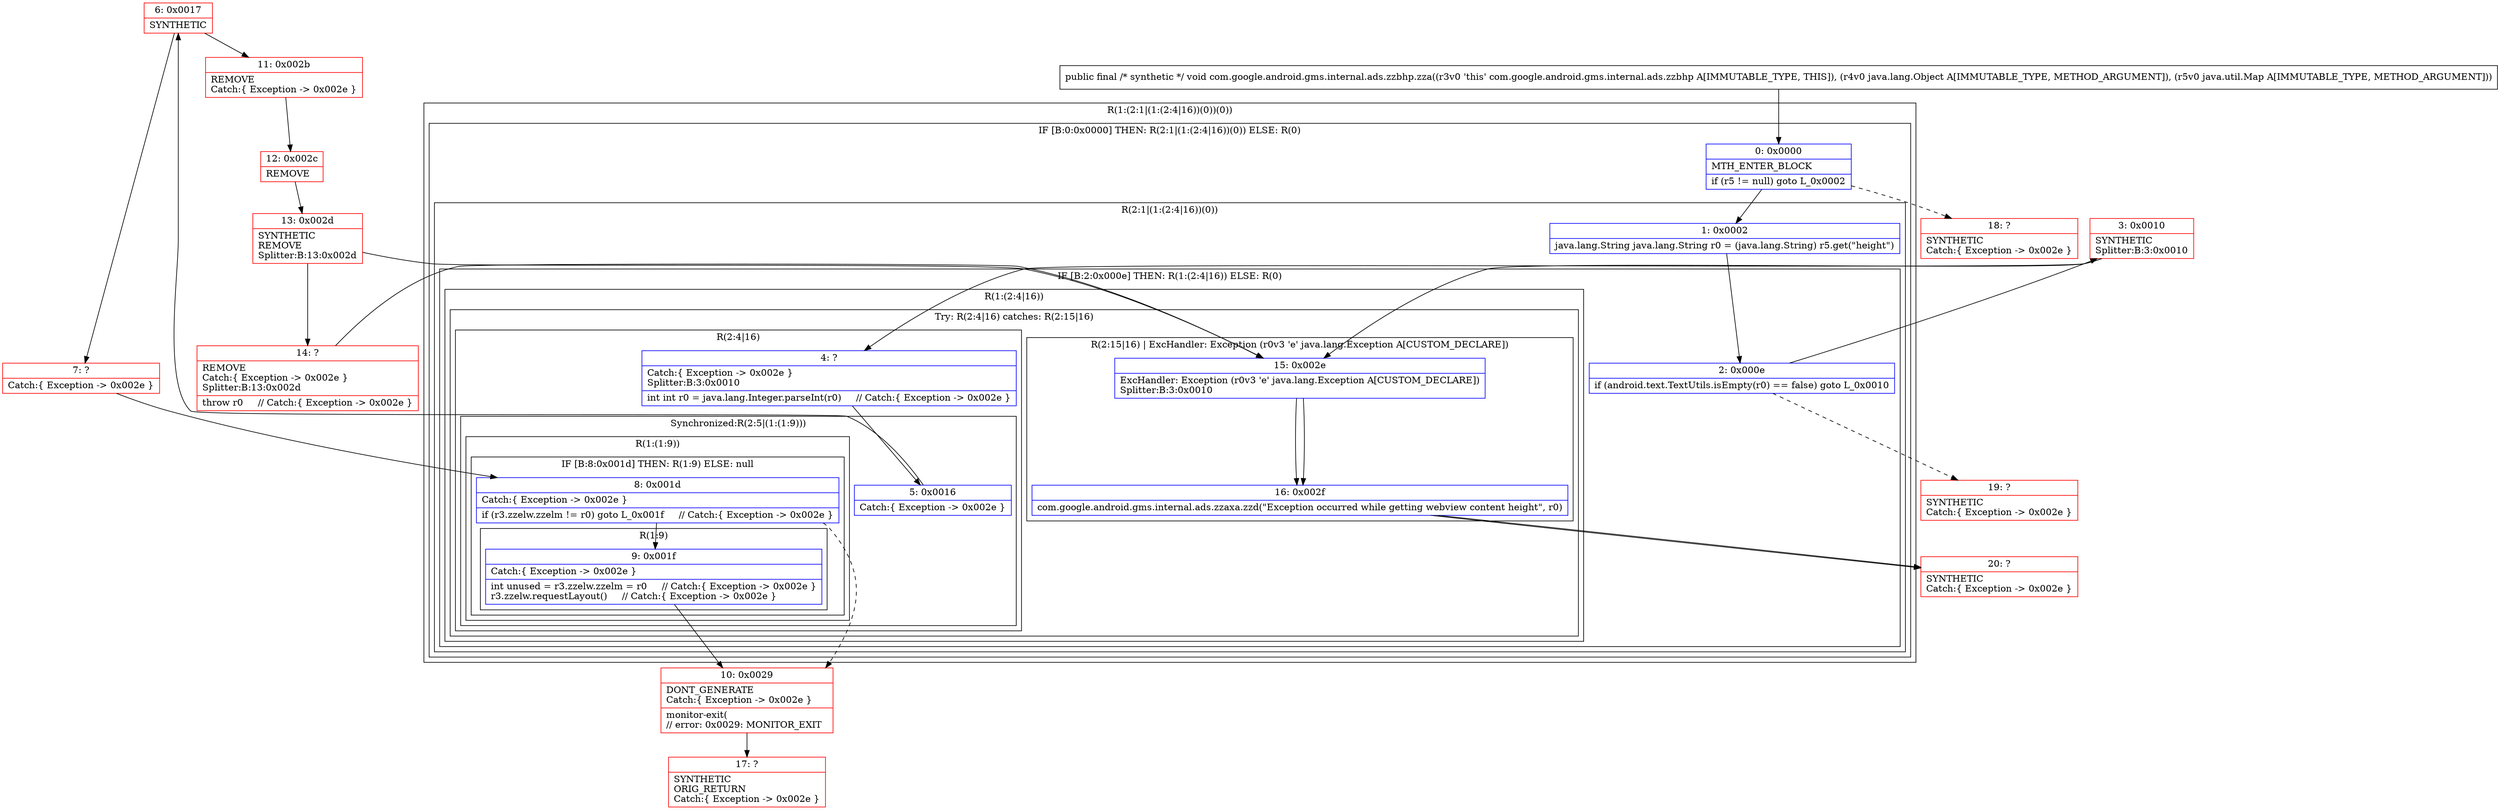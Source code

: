 digraph "CFG forcom.google.android.gms.internal.ads.zzbhp.zza(Ljava\/lang\/Object;Ljava\/util\/Map;)V" {
subgraph cluster_Region_638788128 {
label = "R(1:(2:1|(1:(2:4|16))(0))(0))";
node [shape=record,color=blue];
subgraph cluster_IfRegion_210347569 {
label = "IF [B:0:0x0000] THEN: R(2:1|(1:(2:4|16))(0)) ELSE: R(0)";
node [shape=record,color=blue];
Node_0 [shape=record,label="{0\:\ 0x0000|MTH_ENTER_BLOCK\l|if (r5 != null) goto L_0x0002\l}"];
subgraph cluster_Region_1251971278 {
label = "R(2:1|(1:(2:4|16))(0))";
node [shape=record,color=blue];
Node_1 [shape=record,label="{1\:\ 0x0002|java.lang.String java.lang.String r0 = (java.lang.String) r5.get(\"height\")\l}"];
subgraph cluster_IfRegion_435577622 {
label = "IF [B:2:0x000e] THEN: R(1:(2:4|16)) ELSE: R(0)";
node [shape=record,color=blue];
Node_2 [shape=record,label="{2\:\ 0x000e|if (android.text.TextUtils.isEmpty(r0) == false) goto L_0x0010\l}"];
subgraph cluster_Region_1871682908 {
label = "R(1:(2:4|16))";
node [shape=record,color=blue];
subgraph cluster_TryCatchRegion_128800994 {
label = "Try: R(2:4|16) catches: R(2:15|16)";
node [shape=record,color=blue];
subgraph cluster_Region_1799116737 {
label = "R(2:4|16)";
node [shape=record,color=blue];
Node_4 [shape=record,label="{4\:\ ?|Catch:\{ Exception \-\> 0x002e \}\lSplitter:B:3:0x0010\l|int int r0 = java.lang.Integer.parseInt(r0)     \/\/ Catch:\{ Exception \-\> 0x002e \}\l}"];
subgraph cluster_SynchronizedRegion_948992021 {
label = "Synchronized:R(2:5|(1:(1:9)))";
node [shape=record,color=blue];
Node_5 [shape=record,label="{5\:\ 0x0016|Catch:\{ Exception \-\> 0x002e \}\l}"];
subgraph cluster_Region_2036984088 {
label = "R(1:(1:9))";
node [shape=record,color=blue];
subgraph cluster_IfRegion_871577715 {
label = "IF [B:8:0x001d] THEN: R(1:9) ELSE: null";
node [shape=record,color=blue];
Node_8 [shape=record,label="{8\:\ 0x001d|Catch:\{ Exception \-\> 0x002e \}\l|if (r3.zzelw.zzelm != r0) goto L_0x001f     \/\/ Catch:\{ Exception \-\> 0x002e \}\l}"];
subgraph cluster_Region_98354979 {
label = "R(1:9)";
node [shape=record,color=blue];
Node_9 [shape=record,label="{9\:\ 0x001f|Catch:\{ Exception \-\> 0x002e \}\l|int unused = r3.zzelw.zzelm = r0     \/\/ Catch:\{ Exception \-\> 0x002e \}\lr3.zzelw.requestLayout()     \/\/ Catch:\{ Exception \-\> 0x002e \}\l}"];
}
}
}
}
}
subgraph cluster_Region_1788870164 {
label = "R(2:15|16) | ExcHandler: Exception (r0v3 'e' java.lang.Exception A[CUSTOM_DECLARE])\l";
node [shape=record,color=blue];
Node_15 [shape=record,label="{15\:\ 0x002e|ExcHandler: Exception (r0v3 'e' java.lang.Exception A[CUSTOM_DECLARE])\lSplitter:B:3:0x0010\l}"];
Node_16 [shape=record,label="{16\:\ 0x002f|com.google.android.gms.internal.ads.zzaxa.zzd(\"Exception occurred while getting webview content height\", r0)\l}"];
}
}
}
subgraph cluster_Region_127451629 {
label = "R(0)";
node [shape=record,color=blue];
}
}
}
subgraph cluster_Region_1014190555 {
label = "R(0)";
node [shape=record,color=blue];
}
}
}
subgraph cluster_Region_1788870164 {
label = "R(2:15|16) | ExcHandler: Exception (r0v3 'e' java.lang.Exception A[CUSTOM_DECLARE])\l";
node [shape=record,color=blue];
Node_15 [shape=record,label="{15\:\ 0x002e|ExcHandler: Exception (r0v3 'e' java.lang.Exception A[CUSTOM_DECLARE])\lSplitter:B:3:0x0010\l}"];
Node_16 [shape=record,label="{16\:\ 0x002f|com.google.android.gms.internal.ads.zzaxa.zzd(\"Exception occurred while getting webview content height\", r0)\l}"];
}
Node_3 [shape=record,color=red,label="{3\:\ 0x0010|SYNTHETIC\lSplitter:B:3:0x0010\l}"];
Node_6 [shape=record,color=red,label="{6\:\ 0x0017|SYNTHETIC\l}"];
Node_7 [shape=record,color=red,label="{7\:\ ?|Catch:\{ Exception \-\> 0x002e \}\l}"];
Node_10 [shape=record,color=red,label="{10\:\ 0x0029|DONT_GENERATE\lCatch:\{ Exception \-\> 0x002e \}\l|monitor\-exit(\l\/\/ error: 0x0029: MONITOR_EXIT  \l}"];
Node_11 [shape=record,color=red,label="{11\:\ 0x002b|REMOVE\lCatch:\{ Exception \-\> 0x002e \}\l}"];
Node_12 [shape=record,color=red,label="{12\:\ 0x002c|REMOVE\l}"];
Node_13 [shape=record,color=red,label="{13\:\ 0x002d|SYNTHETIC\lREMOVE\lSplitter:B:13:0x002d\l}"];
Node_14 [shape=record,color=red,label="{14\:\ ?|REMOVE\lCatch:\{ Exception \-\> 0x002e \}\lSplitter:B:13:0x002d\l|throw r0     \/\/ Catch:\{ Exception \-\> 0x002e \}\l}"];
Node_17 [shape=record,color=red,label="{17\:\ ?|SYNTHETIC\lORIG_RETURN\lCatch:\{ Exception \-\> 0x002e \}\l}"];
Node_18 [shape=record,color=red,label="{18\:\ ?|SYNTHETIC\lCatch:\{ Exception \-\> 0x002e \}\l}"];
Node_19 [shape=record,color=red,label="{19\:\ ?|SYNTHETIC\lCatch:\{ Exception \-\> 0x002e \}\l}"];
Node_20 [shape=record,color=red,label="{20\:\ ?|SYNTHETIC\lCatch:\{ Exception \-\> 0x002e \}\l}"];
MethodNode[shape=record,label="{public final \/* synthetic *\/ void com.google.android.gms.internal.ads.zzbhp.zza((r3v0 'this' com.google.android.gms.internal.ads.zzbhp A[IMMUTABLE_TYPE, THIS]), (r4v0 java.lang.Object A[IMMUTABLE_TYPE, METHOD_ARGUMENT]), (r5v0 java.util.Map A[IMMUTABLE_TYPE, METHOD_ARGUMENT])) }"];
MethodNode -> Node_0;
Node_0 -> Node_1;
Node_0 -> Node_18[style=dashed];
Node_1 -> Node_2;
Node_2 -> Node_3;
Node_2 -> Node_19[style=dashed];
Node_4 -> Node_5;
Node_5 -> Node_6;
Node_8 -> Node_9;
Node_8 -> Node_10[style=dashed];
Node_9 -> Node_10;
Node_15 -> Node_16;
Node_16 -> Node_20;
Node_15 -> Node_16;
Node_16 -> Node_20;
Node_3 -> Node_4;
Node_3 -> Node_15;
Node_6 -> Node_7;
Node_6 -> Node_11;
Node_7 -> Node_8;
Node_10 -> Node_17;
Node_11 -> Node_12;
Node_12 -> Node_13;
Node_13 -> Node_14;
Node_13 -> Node_15;
Node_14 -> Node_15;
}

